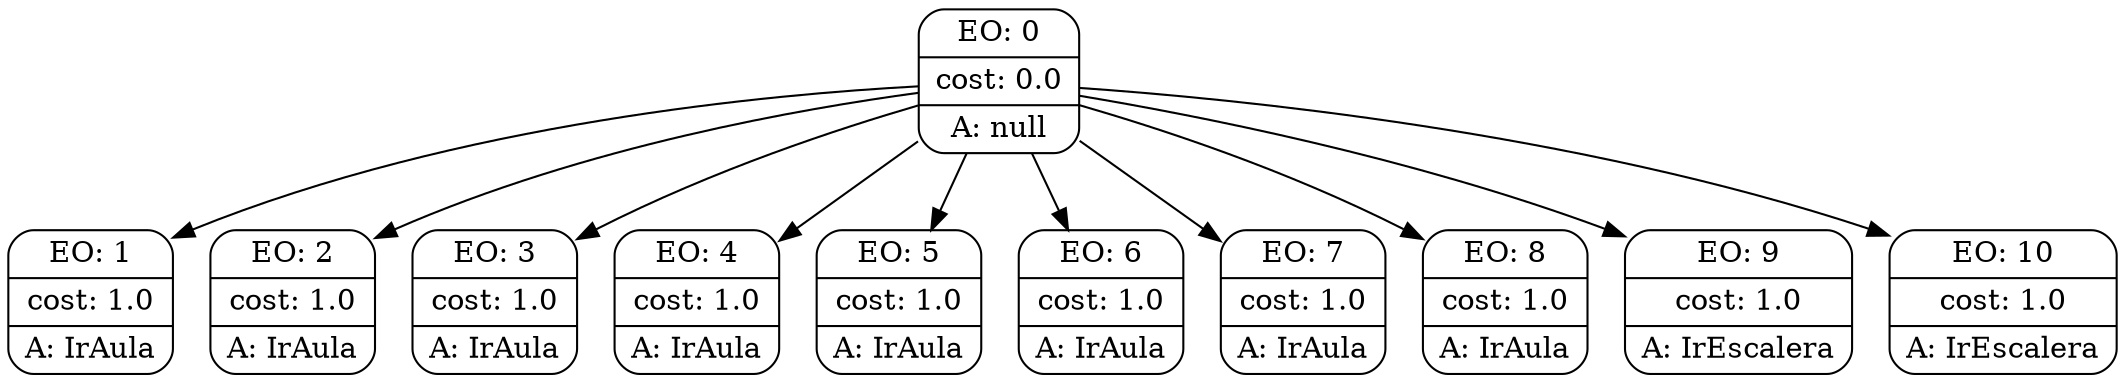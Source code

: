digraph g {
node [shape = Mrecord];
nodo0[label="{EO: 0|cost: 0.0|A: null}"]
nodo1[label="{EO: 1|cost: 1.0|A: IrAula}"]

nodo0 -> nodo1;
nodo2[label="{EO: 2|cost: 1.0|A: IrAula}"]

nodo0 -> nodo2;
nodo3[label="{EO: 3|cost: 1.0|A: IrAula}"]

nodo0 -> nodo3;
nodo4[label="{EO: 4|cost: 1.0|A: IrAula}"]

nodo0 -> nodo4;
nodo5[label="{EO: 5|cost: 1.0|A: IrAula}"]

nodo0 -> nodo5;
nodo6[label="{EO: 6|cost: 1.0|A: IrAula}"]

nodo0 -> nodo6;
nodo7[label="{EO: 7|cost: 1.0|A: IrAula}"]

nodo0 -> nodo7;
nodo8[label="{EO: 8|cost: 1.0|A: IrAula}"]

nodo0 -> nodo8;
nodo9[label="{EO: 9|cost: 1.0|A: IrEscalera}"]

nodo0 -> nodo9;
nodo10[label="{EO: 10|cost: 1.0|A: IrEscalera}"]

nodo0 -> nodo10;


}